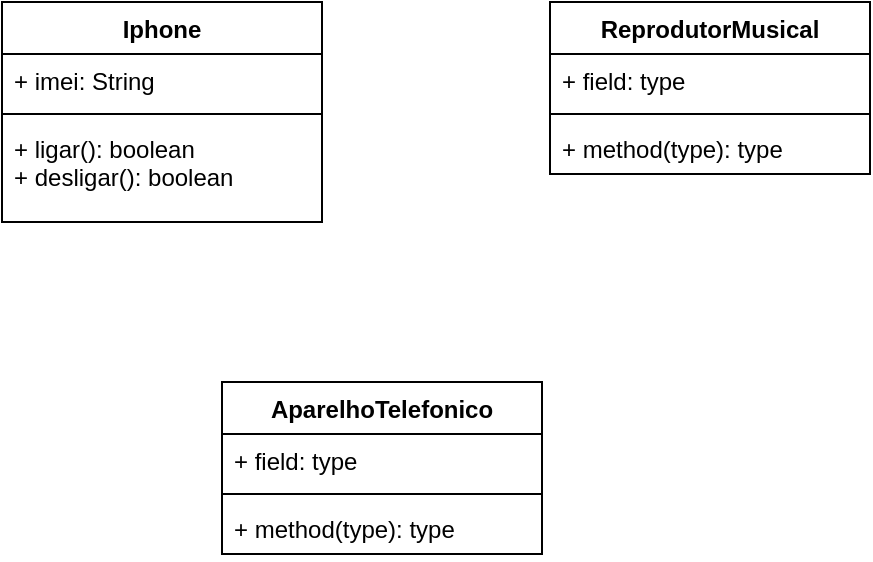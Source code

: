 <mxfile version="24.4.9" type="github">
  <diagram id="C5RBs43oDa-KdzZeNtuy" name="Page-1">
    <mxGraphModel dx="1120" dy="434" grid="1" gridSize="10" guides="1" tooltips="1" connect="1" arrows="1" fold="1" page="1" pageScale="1" pageWidth="827" pageHeight="1169" math="0" shadow="0">
      <root>
        <mxCell id="WIyWlLk6GJQsqaUBKTNV-0" />
        <mxCell id="WIyWlLk6GJQsqaUBKTNV-1" parent="WIyWlLk6GJQsqaUBKTNV-0" />
        <mxCell id="20fMWFTJ9Dwg5dPdXe6K-1" value="Iphone" style="swimlane;fontStyle=1;align=center;verticalAlign=top;childLayout=stackLayout;horizontal=1;startSize=26;horizontalStack=0;resizeParent=1;resizeParentMax=0;resizeLast=0;collapsible=1;marginBottom=0;whiteSpace=wrap;html=1;" vertex="1" parent="WIyWlLk6GJQsqaUBKTNV-1">
          <mxGeometry x="140" y="120" width="160" height="110" as="geometry" />
        </mxCell>
        <mxCell id="20fMWFTJ9Dwg5dPdXe6K-2" value="+ imei: String" style="text;strokeColor=none;fillColor=none;align=left;verticalAlign=top;spacingLeft=4;spacingRight=4;overflow=hidden;rotatable=0;points=[[0,0.5],[1,0.5]];portConstraint=eastwest;whiteSpace=wrap;html=1;" vertex="1" parent="20fMWFTJ9Dwg5dPdXe6K-1">
          <mxGeometry y="26" width="160" height="26" as="geometry" />
        </mxCell>
        <mxCell id="20fMWFTJ9Dwg5dPdXe6K-3" value="" style="line;strokeWidth=1;fillColor=none;align=left;verticalAlign=middle;spacingTop=-1;spacingLeft=3;spacingRight=3;rotatable=0;labelPosition=right;points=[];portConstraint=eastwest;strokeColor=inherit;" vertex="1" parent="20fMWFTJ9Dwg5dPdXe6K-1">
          <mxGeometry y="52" width="160" height="8" as="geometry" />
        </mxCell>
        <mxCell id="20fMWFTJ9Dwg5dPdXe6K-4" value="+ ligar(): boolean&lt;div&gt;+ desligar(): boolean&lt;br&gt;&lt;div&gt;&lt;br&gt;&lt;/div&gt;&lt;/div&gt;" style="text;strokeColor=none;fillColor=none;align=left;verticalAlign=top;spacingLeft=4;spacingRight=4;overflow=hidden;rotatable=0;points=[[0,0.5],[1,0.5]];portConstraint=eastwest;whiteSpace=wrap;html=1;" vertex="1" parent="20fMWFTJ9Dwg5dPdXe6K-1">
          <mxGeometry y="60" width="160" height="50" as="geometry" />
        </mxCell>
        <mxCell id="20fMWFTJ9Dwg5dPdXe6K-6" value="ReprodutorMusical&lt;div&gt;&lt;br&gt;&lt;/div&gt;" style="swimlane;fontStyle=1;align=center;verticalAlign=top;childLayout=stackLayout;horizontal=1;startSize=26;horizontalStack=0;resizeParent=1;resizeParentMax=0;resizeLast=0;collapsible=1;marginBottom=0;whiteSpace=wrap;html=1;" vertex="1" parent="WIyWlLk6GJQsqaUBKTNV-1">
          <mxGeometry x="414" y="120" width="160" height="86" as="geometry" />
        </mxCell>
        <mxCell id="20fMWFTJ9Dwg5dPdXe6K-7" value="+ field: type" style="text;strokeColor=none;fillColor=none;align=left;verticalAlign=top;spacingLeft=4;spacingRight=4;overflow=hidden;rotatable=0;points=[[0,0.5],[1,0.5]];portConstraint=eastwest;whiteSpace=wrap;html=1;" vertex="1" parent="20fMWFTJ9Dwg5dPdXe6K-6">
          <mxGeometry y="26" width="160" height="26" as="geometry" />
        </mxCell>
        <mxCell id="20fMWFTJ9Dwg5dPdXe6K-8" value="" style="line;strokeWidth=1;fillColor=none;align=left;verticalAlign=middle;spacingTop=-1;spacingLeft=3;spacingRight=3;rotatable=0;labelPosition=right;points=[];portConstraint=eastwest;strokeColor=inherit;" vertex="1" parent="20fMWFTJ9Dwg5dPdXe6K-6">
          <mxGeometry y="52" width="160" height="8" as="geometry" />
        </mxCell>
        <mxCell id="20fMWFTJ9Dwg5dPdXe6K-9" value="+ method(type): type" style="text;strokeColor=none;fillColor=none;align=left;verticalAlign=top;spacingLeft=4;spacingRight=4;overflow=hidden;rotatable=0;points=[[0,0.5],[1,0.5]];portConstraint=eastwest;whiteSpace=wrap;html=1;" vertex="1" parent="20fMWFTJ9Dwg5dPdXe6K-6">
          <mxGeometry y="60" width="160" height="26" as="geometry" />
        </mxCell>
        <mxCell id="20fMWFTJ9Dwg5dPdXe6K-10" value="&lt;div&gt;AparelhoTelefonico&lt;/div&gt;" style="swimlane;fontStyle=1;align=center;verticalAlign=top;childLayout=stackLayout;horizontal=1;startSize=26;horizontalStack=0;resizeParent=1;resizeParentMax=0;resizeLast=0;collapsible=1;marginBottom=0;whiteSpace=wrap;html=1;" vertex="1" parent="WIyWlLk6GJQsqaUBKTNV-1">
          <mxGeometry x="250" y="310" width="160" height="86" as="geometry" />
        </mxCell>
        <mxCell id="20fMWFTJ9Dwg5dPdXe6K-11" value="+ field: type" style="text;strokeColor=none;fillColor=none;align=left;verticalAlign=top;spacingLeft=4;spacingRight=4;overflow=hidden;rotatable=0;points=[[0,0.5],[1,0.5]];portConstraint=eastwest;whiteSpace=wrap;html=1;" vertex="1" parent="20fMWFTJ9Dwg5dPdXe6K-10">
          <mxGeometry y="26" width="160" height="26" as="geometry" />
        </mxCell>
        <mxCell id="20fMWFTJ9Dwg5dPdXe6K-12" value="" style="line;strokeWidth=1;fillColor=none;align=left;verticalAlign=middle;spacingTop=-1;spacingLeft=3;spacingRight=3;rotatable=0;labelPosition=right;points=[];portConstraint=eastwest;strokeColor=inherit;" vertex="1" parent="20fMWFTJ9Dwg5dPdXe6K-10">
          <mxGeometry y="52" width="160" height="8" as="geometry" />
        </mxCell>
        <mxCell id="20fMWFTJ9Dwg5dPdXe6K-13" value="+ method(type): type" style="text;strokeColor=none;fillColor=none;align=left;verticalAlign=top;spacingLeft=4;spacingRight=4;overflow=hidden;rotatable=0;points=[[0,0.5],[1,0.5]];portConstraint=eastwest;whiteSpace=wrap;html=1;" vertex="1" parent="20fMWFTJ9Dwg5dPdXe6K-10">
          <mxGeometry y="60" width="160" height="26" as="geometry" />
        </mxCell>
      </root>
    </mxGraphModel>
  </diagram>
</mxfile>
